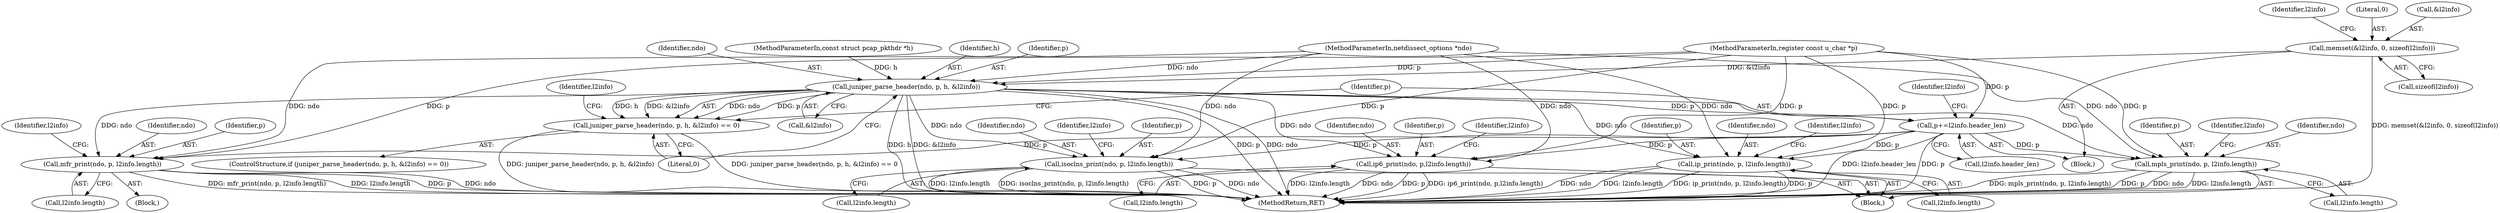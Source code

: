 digraph "0_tcpdump_1dcd10aceabbc03bf571ea32b892c522cbe923de_7@API" {
"1000110" [label="(Call,memset(&l2info, 0, sizeof(l2info)))"];
"1000123" [label="(Call,juniper_parse_header(ndo, p, h, &l2info))"];
"1000122" [label="(Call,juniper_parse_header(ndo, p, h, &l2info) == 0)"];
"1000134" [label="(Call,p+=l2info.header_len)"];
"1000146" [label="(Call,mfr_print(ndo, p, l2info.length))"];
"1000169" [label="(Call,ip_print(ndo, p, l2info.length))"];
"1000180" [label="(Call,ip6_print(ndo, p,l2info.length))"];
"1000191" [label="(Call,mpls_print(ndo, p, l2info.length))"];
"1000202" [label="(Call,isoclns_print(ndo, p, l2info.length))"];
"1000281" [label="(MethodReturn,RET)"];
"1000154" [label="(Identifier,l2info)"];
"1000180" [label="(Call,ip6_print(ndo, p,l2info.length))"];
"1000142" [label="(Identifier,l2info)"];
"1000105" [label="(MethodParameterIn,netdissect_options *ndo)"];
"1000183" [label="(Call,l2info.length)"];
"1000110" [label="(Call,memset(&l2info, 0, sizeof(l2info)))"];
"1000108" [label="(Block,)"];
"1000123" [label="(Call,juniper_parse_header(ndo, p, h, &l2info))"];
"1000118" [label="(Identifier,l2info)"];
"1000136" [label="(Call,l2info.header_len)"];
"1000170" [label="(Identifier,ndo)"];
"1000203" [label="(Identifier,ndo)"];
"1000129" [label="(Literal,0)"];
"1000135" [label="(Identifier,p)"];
"1000177" [label="(Identifier,l2info)"];
"1000172" [label="(Call,l2info.length)"];
"1000113" [label="(Literal,0)"];
"1000192" [label="(Identifier,ndo)"];
"1000147" [label="(Identifier,ndo)"];
"1000111" [label="(Call,&l2info)"];
"1000169" [label="(Call,ip_print(ndo, p, l2info.length))"];
"1000106" [label="(MethodParameterIn,const struct pcap_pkthdr *h)"];
"1000107" [label="(MethodParameterIn,register const u_char *p)"];
"1000134" [label="(Call,p+=l2info.header_len)"];
"1000202" [label="(Call,isoclns_print(ndo, p, l2info.length))"];
"1000145" [label="(Block,)"];
"1000149" [label="(Call,l2info.length)"];
"1000122" [label="(Call,juniper_parse_header(ndo, p, h, &l2info) == 0)"];
"1000193" [label="(Identifier,p)"];
"1000126" [label="(Identifier,h)"];
"1000199" [label="(Identifier,l2info)"];
"1000125" [label="(Identifier,p)"];
"1000132" [label="(Identifier,l2info)"];
"1000210" [label="(Identifier,l2info)"];
"1000167" [label="(Block,)"];
"1000204" [label="(Identifier,p)"];
"1000127" [label="(Call,&l2info)"];
"1000191" [label="(Call,mpls_print(ndo, p, l2info.length))"];
"1000114" [label="(Call,sizeof(l2info))"];
"1000148" [label="(Identifier,p)"];
"1000146" [label="(Call,mfr_print(ndo, p, l2info.length))"];
"1000171" [label="(Identifier,p)"];
"1000188" [label="(Identifier,l2info)"];
"1000181" [label="(Identifier,ndo)"];
"1000121" [label="(ControlStructure,if (juniper_parse_header(ndo, p, h, &l2info) == 0))"];
"1000182" [label="(Identifier,p)"];
"1000194" [label="(Call,l2info.length)"];
"1000205" [label="(Call,l2info.length)"];
"1000124" [label="(Identifier,ndo)"];
"1000110" -> "1000108"  [label="AST: "];
"1000110" -> "1000114"  [label="CFG: "];
"1000111" -> "1000110"  [label="AST: "];
"1000113" -> "1000110"  [label="AST: "];
"1000114" -> "1000110"  [label="AST: "];
"1000118" -> "1000110"  [label="CFG: "];
"1000110" -> "1000281"  [label="DDG: memset(&l2info, 0, sizeof(l2info))"];
"1000110" -> "1000123"  [label="DDG: &l2info"];
"1000123" -> "1000122"  [label="AST: "];
"1000123" -> "1000127"  [label="CFG: "];
"1000124" -> "1000123"  [label="AST: "];
"1000125" -> "1000123"  [label="AST: "];
"1000126" -> "1000123"  [label="AST: "];
"1000127" -> "1000123"  [label="AST: "];
"1000129" -> "1000123"  [label="CFG: "];
"1000123" -> "1000281"  [label="DDG: h"];
"1000123" -> "1000281"  [label="DDG: &l2info"];
"1000123" -> "1000281"  [label="DDG: p"];
"1000123" -> "1000281"  [label="DDG: ndo"];
"1000123" -> "1000122"  [label="DDG: ndo"];
"1000123" -> "1000122"  [label="DDG: p"];
"1000123" -> "1000122"  [label="DDG: h"];
"1000123" -> "1000122"  [label="DDG: &l2info"];
"1000105" -> "1000123"  [label="DDG: ndo"];
"1000107" -> "1000123"  [label="DDG: p"];
"1000106" -> "1000123"  [label="DDG: h"];
"1000123" -> "1000134"  [label="DDG: p"];
"1000123" -> "1000146"  [label="DDG: ndo"];
"1000123" -> "1000169"  [label="DDG: ndo"];
"1000123" -> "1000180"  [label="DDG: ndo"];
"1000123" -> "1000191"  [label="DDG: ndo"];
"1000123" -> "1000202"  [label="DDG: ndo"];
"1000122" -> "1000121"  [label="AST: "];
"1000122" -> "1000129"  [label="CFG: "];
"1000129" -> "1000122"  [label="AST: "];
"1000132" -> "1000122"  [label="CFG: "];
"1000135" -> "1000122"  [label="CFG: "];
"1000122" -> "1000281"  [label="DDG: juniper_parse_header(ndo, p, h, &l2info)"];
"1000122" -> "1000281"  [label="DDG: juniper_parse_header(ndo, p, h, &l2info) == 0"];
"1000134" -> "1000108"  [label="AST: "];
"1000134" -> "1000136"  [label="CFG: "];
"1000135" -> "1000134"  [label="AST: "];
"1000136" -> "1000134"  [label="AST: "];
"1000142" -> "1000134"  [label="CFG: "];
"1000134" -> "1000281"  [label="DDG: p"];
"1000134" -> "1000281"  [label="DDG: l2info.header_len"];
"1000107" -> "1000134"  [label="DDG: p"];
"1000134" -> "1000146"  [label="DDG: p"];
"1000134" -> "1000169"  [label="DDG: p"];
"1000134" -> "1000180"  [label="DDG: p"];
"1000134" -> "1000191"  [label="DDG: p"];
"1000134" -> "1000202"  [label="DDG: p"];
"1000146" -> "1000145"  [label="AST: "];
"1000146" -> "1000149"  [label="CFG: "];
"1000147" -> "1000146"  [label="AST: "];
"1000148" -> "1000146"  [label="AST: "];
"1000149" -> "1000146"  [label="AST: "];
"1000154" -> "1000146"  [label="CFG: "];
"1000146" -> "1000281"  [label="DDG: mfr_print(ndo, p, l2info.length)"];
"1000146" -> "1000281"  [label="DDG: l2info.length"];
"1000146" -> "1000281"  [label="DDG: p"];
"1000146" -> "1000281"  [label="DDG: ndo"];
"1000105" -> "1000146"  [label="DDG: ndo"];
"1000107" -> "1000146"  [label="DDG: p"];
"1000169" -> "1000167"  [label="AST: "];
"1000169" -> "1000172"  [label="CFG: "];
"1000170" -> "1000169"  [label="AST: "];
"1000171" -> "1000169"  [label="AST: "];
"1000172" -> "1000169"  [label="AST: "];
"1000177" -> "1000169"  [label="CFG: "];
"1000169" -> "1000281"  [label="DDG: l2info.length"];
"1000169" -> "1000281"  [label="DDG: ip_print(ndo, p, l2info.length)"];
"1000169" -> "1000281"  [label="DDG: p"];
"1000169" -> "1000281"  [label="DDG: ndo"];
"1000105" -> "1000169"  [label="DDG: ndo"];
"1000107" -> "1000169"  [label="DDG: p"];
"1000180" -> "1000167"  [label="AST: "];
"1000180" -> "1000183"  [label="CFG: "];
"1000181" -> "1000180"  [label="AST: "];
"1000182" -> "1000180"  [label="AST: "];
"1000183" -> "1000180"  [label="AST: "];
"1000188" -> "1000180"  [label="CFG: "];
"1000180" -> "1000281"  [label="DDG: ndo"];
"1000180" -> "1000281"  [label="DDG: p"];
"1000180" -> "1000281"  [label="DDG: ip6_print(ndo, p,l2info.length)"];
"1000180" -> "1000281"  [label="DDG: l2info.length"];
"1000105" -> "1000180"  [label="DDG: ndo"];
"1000107" -> "1000180"  [label="DDG: p"];
"1000191" -> "1000167"  [label="AST: "];
"1000191" -> "1000194"  [label="CFG: "];
"1000192" -> "1000191"  [label="AST: "];
"1000193" -> "1000191"  [label="AST: "];
"1000194" -> "1000191"  [label="AST: "];
"1000199" -> "1000191"  [label="CFG: "];
"1000191" -> "1000281"  [label="DDG: l2info.length"];
"1000191" -> "1000281"  [label="DDG: mpls_print(ndo, p, l2info.length)"];
"1000191" -> "1000281"  [label="DDG: p"];
"1000191" -> "1000281"  [label="DDG: ndo"];
"1000105" -> "1000191"  [label="DDG: ndo"];
"1000107" -> "1000191"  [label="DDG: p"];
"1000202" -> "1000167"  [label="AST: "];
"1000202" -> "1000205"  [label="CFG: "];
"1000203" -> "1000202"  [label="AST: "];
"1000204" -> "1000202"  [label="AST: "];
"1000205" -> "1000202"  [label="AST: "];
"1000210" -> "1000202"  [label="CFG: "];
"1000202" -> "1000281"  [label="DDG: ndo"];
"1000202" -> "1000281"  [label="DDG: l2info.length"];
"1000202" -> "1000281"  [label="DDG: isoclns_print(ndo, p, l2info.length)"];
"1000202" -> "1000281"  [label="DDG: p"];
"1000105" -> "1000202"  [label="DDG: ndo"];
"1000107" -> "1000202"  [label="DDG: p"];
}
